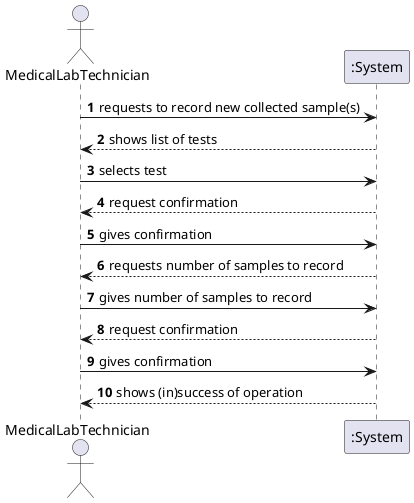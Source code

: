 @startuml

autonumber

actor MedicalLabTechnician as mlt
participant ":System" as sys
mlt -> sys: requests to record new collected sample(s)
sys --> mlt: shows list of tests
mlt -> sys: selects test
sys --> mlt: request confirmation
mlt -> sys: gives confirmation
sys --> mlt: requests number of samples to record
mlt -> sys: gives number of samples to record
sys --> mlt: request confirmation
mlt -> sys: gives confirmation
sys --> mlt: shows (in)success of operation

@enduml